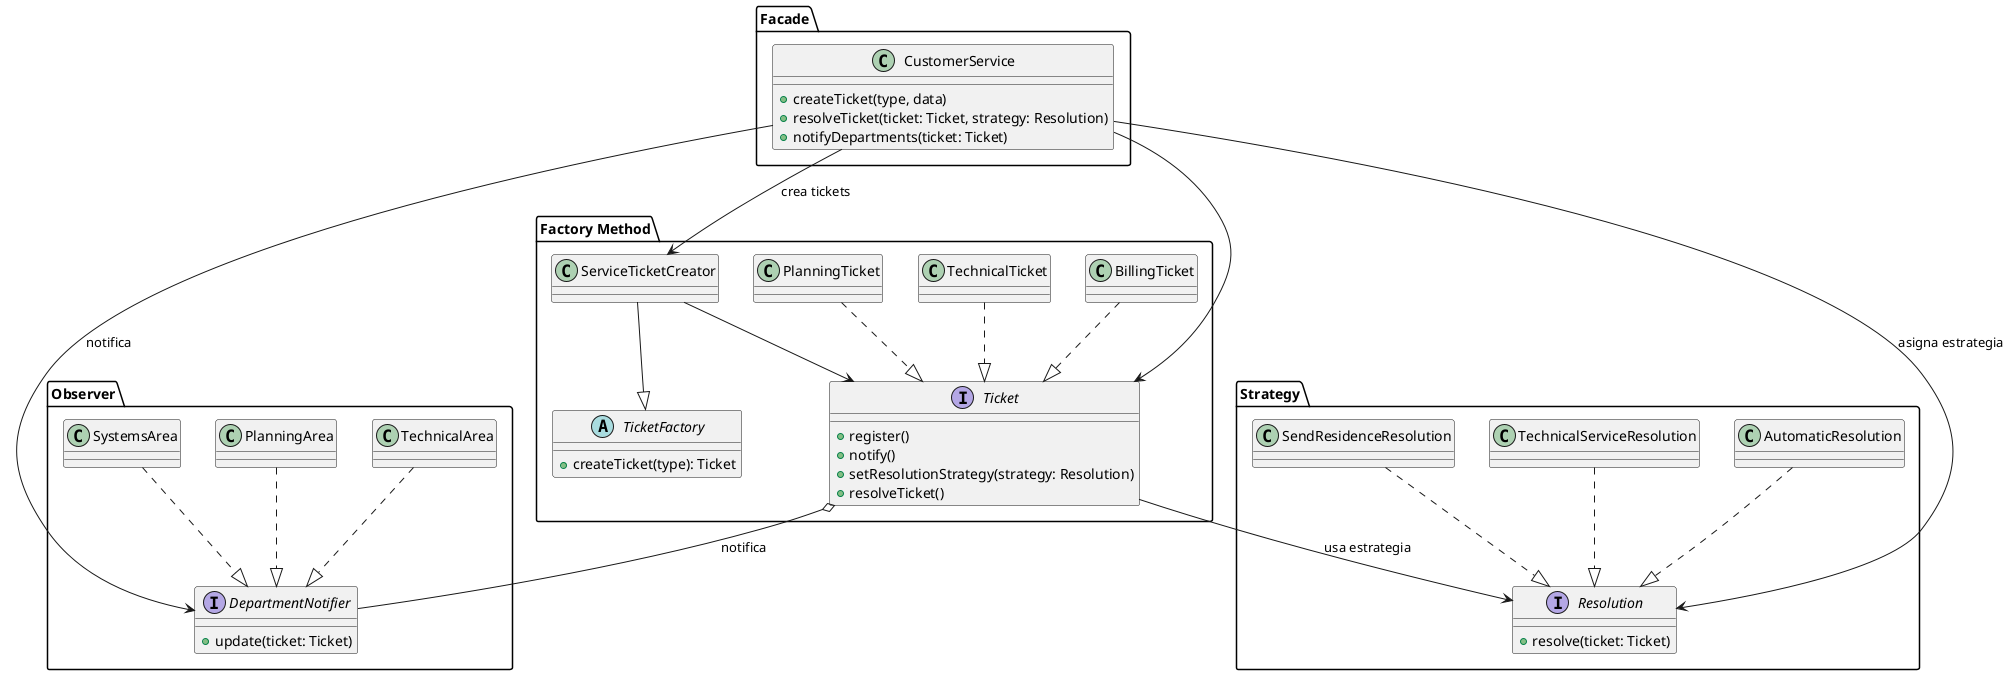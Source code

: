 @startuml

package "Factory Method" {
    interface Ticket {
        +register()
        +notify()
        +setResolutionStrategy(strategy: Resolution)
        +resolveTicket()
    }

    class BillingTicket
    class TechnicalTicket
    class PlanningTicket

    abstract class TicketFactory {
        +createTicket(type): Ticket
    }

    class ServiceTicketCreator

    BillingTicket ..|> Ticket
    TechnicalTicket ..|> Ticket
    PlanningTicket ..|> Ticket
    ServiceTicketCreator --|> TicketFactory
    ServiceTicketCreator --> Ticket
}

package "Observer" {
    interface DepartmentNotifier {
        +update(ticket: Ticket)
    }

    class TechnicalArea
    class PlanningArea
    class SystemsArea

    Ticket o-- DepartmentNotifier : notifica

    TechnicalArea ..|> DepartmentNotifier
    PlanningArea ..|> DepartmentNotifier
    SystemsArea ..|> DepartmentNotifier
}

package "Strategy" {
    interface Resolution {
        +resolve(ticket: Ticket)
    }

    class AutomaticResolution
    class TechnicalServiceResolution
    class SendResidenceResolution

    Ticket --> Resolution : usa estrategia

    AutomaticResolution ..|> Resolution
    TechnicalServiceResolution ..|> Resolution
    SendResidenceResolution ..|> Resolution
}

package "Facade" {
    class CustomerService {
        +createTicket(type, data)
        +resolveTicket(ticket: Ticket, strategy: Resolution)
        +notifyDepartments(ticket: Ticket)
    }

    CustomerService --> ServiceTicketCreator : crea tickets
    CustomerService --> Ticket
    CustomerService --> DepartmentNotifier : notifica
    CustomerService --> Resolution : asigna estrategia
}

@enduml
